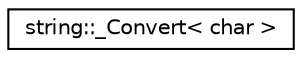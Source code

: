 digraph "Graphical Class Hierarchy"
{
  edge [fontname="Helvetica",fontsize="10",labelfontname="Helvetica",labelfontsize="10"];
  node [fontname="Helvetica",fontsize="10",shape=record];
  rankdir="LR";
  Node1 [label="string::_Convert\< char \>",height=0.2,width=0.4,color="black", fillcolor="white", style="filled",URL="$classstring_1_1___convert_3_01char_01_4.xhtml"];
}

